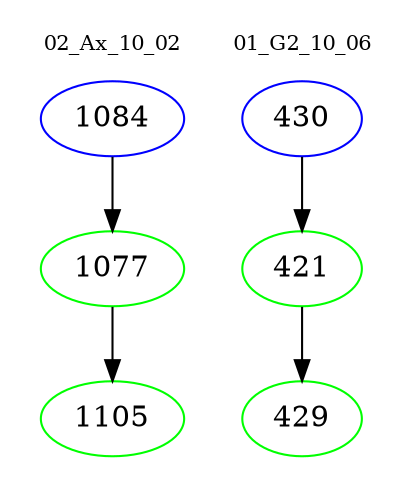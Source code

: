 digraph{
subgraph cluster_0 {
color = white
label = "02_Ax_10_02";
fontsize=10;
T0_1084 [label="1084", color="blue"]
T0_1084 -> T0_1077 [color="black"]
T0_1077 [label="1077", color="green"]
T0_1077 -> T0_1105 [color="black"]
T0_1105 [label="1105", color="green"]
}
subgraph cluster_1 {
color = white
label = "01_G2_10_06";
fontsize=10;
T1_430 [label="430", color="blue"]
T1_430 -> T1_421 [color="black"]
T1_421 [label="421", color="green"]
T1_421 -> T1_429 [color="black"]
T1_429 [label="429", color="green"]
}
}
